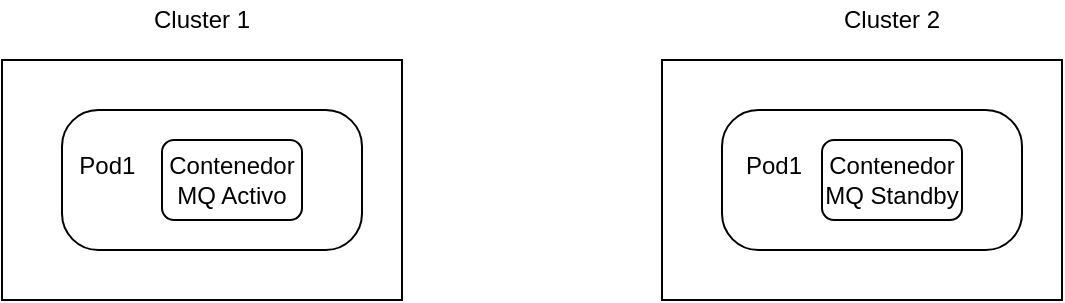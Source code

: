 <mxfile version="13.0.6" type="github"><diagram id="dn7dw0WBwALQRIZnS9FJ" name="Page-1"><mxGraphModel dx="1108" dy="450" grid="1" gridSize="10" guides="1" tooltips="1" connect="1" arrows="1" fold="1" page="1" pageScale="1" pageWidth="850" pageHeight="1100" math="0" shadow="0"><root><mxCell id="0"/><mxCell id="1" parent="0"/><mxCell id="Whp04Phv12JBnaq401pB-1" value="" style="rounded=0;whiteSpace=wrap;html=1;" vertex="1" parent="1"><mxGeometry x="130" y="100" width="200" height="120" as="geometry"/></mxCell><mxCell id="Whp04Phv12JBnaq401pB-7" value="Cluster 1" style="text;html=1;strokeColor=none;fillColor=none;align=center;verticalAlign=middle;whiteSpace=wrap;rounded=0;" vertex="1" parent="1"><mxGeometry x="195" y="70" width="70" height="20" as="geometry"/></mxCell><mxCell id="Whp04Phv12JBnaq401pB-8" value="Cluster 2" style="text;html=1;strokeColor=none;fillColor=none;align=center;verticalAlign=middle;whiteSpace=wrap;rounded=0;" vertex="1" parent="1"><mxGeometry x="540" y="70" width="70" height="20" as="geometry"/></mxCell><mxCell id="Whp04Phv12JBnaq401pB-9" value="&lt;div&gt;&lt;span&gt;&amp;nbsp; Pod1&lt;/span&gt;&lt;/div&gt;&lt;div&gt;&lt;br&gt;&lt;/div&gt;" style="rounded=1;whiteSpace=wrap;html=1;arcSize=26;align=left;" vertex="1" parent="1"><mxGeometry x="160" y="125" width="150" height="70" as="geometry"/></mxCell><mxCell id="Whp04Phv12JBnaq401pB-13" value="Contenedor MQ Activo" style="rounded=1;whiteSpace=wrap;html=1;" vertex="1" parent="1"><mxGeometry x="210" y="140" width="70" height="40" as="geometry"/></mxCell><mxCell id="Whp04Phv12JBnaq401pB-14" value="" style="rounded=0;whiteSpace=wrap;html=1;" vertex="1" parent="1"><mxGeometry x="460" y="100" width="200" height="120" as="geometry"/></mxCell><mxCell id="Whp04Phv12JBnaq401pB-15" value="&lt;div&gt;&lt;span&gt;&amp;nbsp; &amp;nbsp;Pod1&lt;/span&gt;&lt;/div&gt;&lt;div&gt;&lt;br&gt;&lt;/div&gt;" style="rounded=1;whiteSpace=wrap;html=1;arcSize=26;align=left;" vertex="1" parent="1"><mxGeometry x="490" y="125" width="150" height="70" as="geometry"/></mxCell><mxCell id="Whp04Phv12JBnaq401pB-16" value="Contenedor MQ Standby" style="rounded=1;whiteSpace=wrap;html=1;" vertex="1" parent="1"><mxGeometry x="540" y="140" width="70" height="40" as="geometry"/></mxCell></root></mxGraphModel></diagram></mxfile>